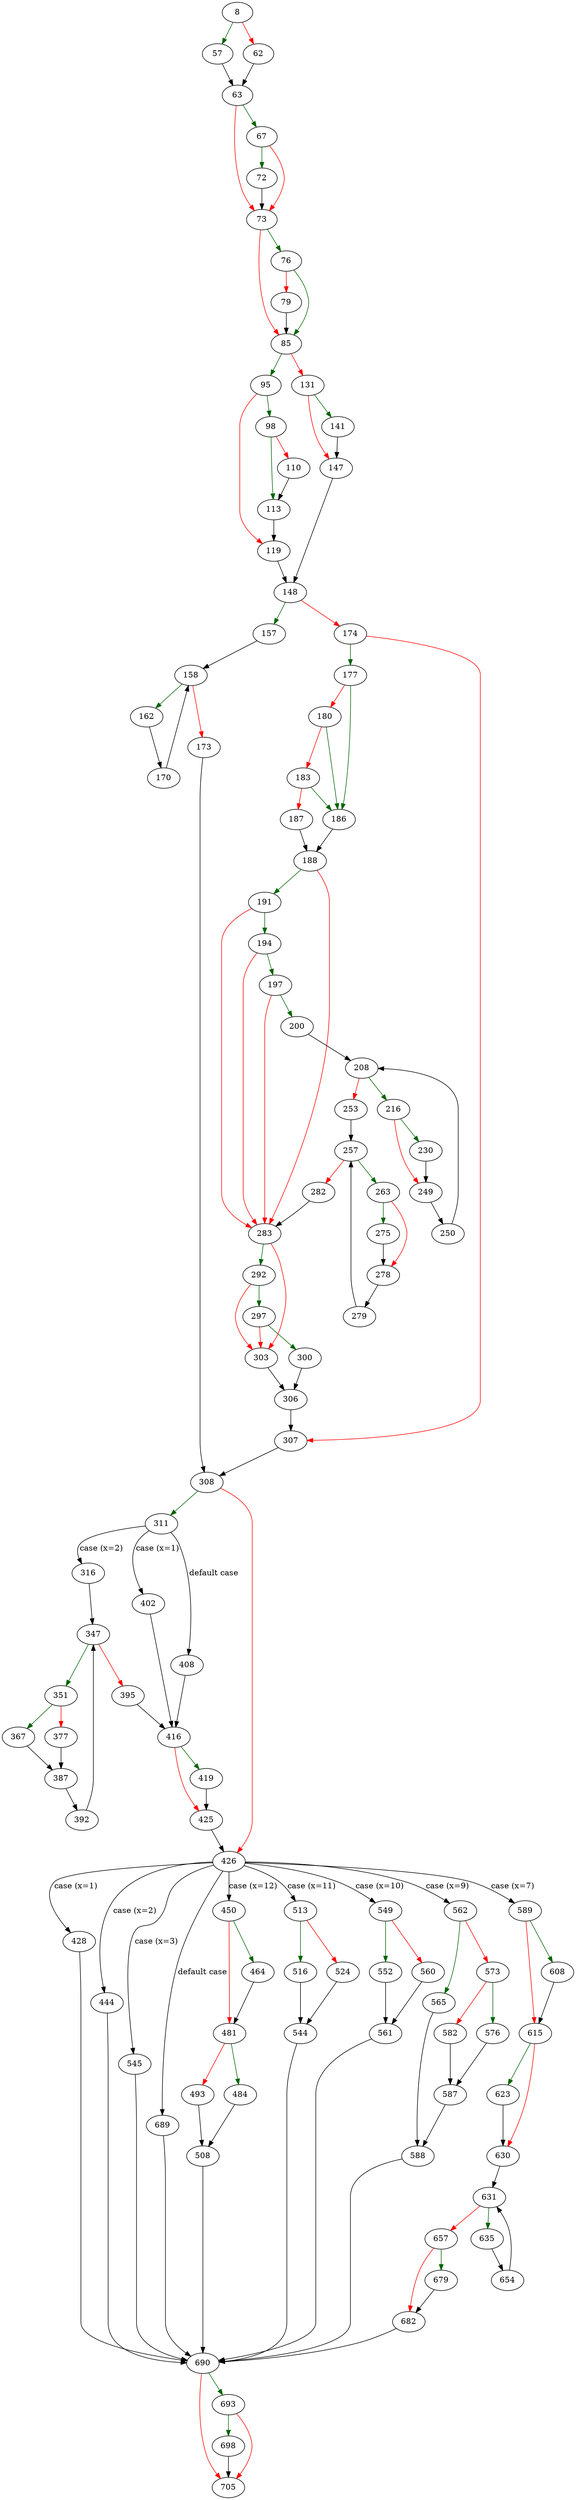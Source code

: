strict digraph "selectInnerLoop" {
	// Node definitions.
	8 [entry=true];
	57;
	62;
	63;
	67;
	73;
	72;
	76;
	85;
	79;
	95;
	131;
	98;
	119;
	113;
	110;
	148;
	141;
	147;
	157;
	174;
	158;
	162;
	173;
	170;
	308;
	177;
	307;
	186;
	180;
	183;
	187;
	188;
	191;
	283;
	194;
	197;
	200;
	208;
	216;
	253;
	230;
	249;
	250;
	257;
	263;
	282;
	275;
	278;
	279;
	292;
	303;
	297;
	300;
	306;
	311;
	426;
	316;
	402;
	408;
	347;
	351;
	395;
	367;
	377;
	387;
	392;
	416;
	419;
	425;
	428;
	444;
	450;
	513;
	545;
	549;
	562;
	589;
	689;
	690;
	464;
	481;
	484;
	493;
	508;
	516;
	524;
	544;
	552;
	560;
	561;
	565;
	573;
	588;
	576;
	582;
	587;
	608;
	615;
	623;
	630;
	631;
	635;
	657;
	654;
	679;
	682;
	693;
	705;
	698;

	// Edge definitions.
	8 -> 57 [
		color=darkgreen
		cond=true
	];
	8 -> 62 [
		color=red
		cond=false
	];
	57 -> 63;
	62 -> 63;
	63 -> 67 [
		color=darkgreen
		cond=true
	];
	63 -> 73 [
		color=red
		cond=false
	];
	67 -> 73 [
		color=red
		cond=false
	];
	67 -> 72 [
		color=darkgreen
		cond=true
	];
	73 -> 76 [
		color=darkgreen
		cond=true
	];
	73 -> 85 [
		color=red
		cond=false
	];
	72 -> 73;
	76 -> 85 [
		color=darkgreen
		cond=true
	];
	76 -> 79 [
		color=red
		cond=false
	];
	85 -> 95 [
		color=darkgreen
		cond=true
	];
	85 -> 131 [
		color=red
		cond=false
	];
	79 -> 85;
	95 -> 98 [
		color=darkgreen
		cond=true
	];
	95 -> 119 [
		color=red
		cond=false
	];
	131 -> 141 [
		color=darkgreen
		cond=true
	];
	131 -> 147 [
		color=red
		cond=false
	];
	98 -> 113 [
		color=darkgreen
		cond=true
	];
	98 -> 110 [
		color=red
		cond=false
	];
	119 -> 148;
	113 -> 119;
	110 -> 113;
	148 -> 157 [
		color=darkgreen
		cond=true
	];
	148 -> 174 [
		color=red
		cond=false
	];
	141 -> 147;
	147 -> 148;
	157 -> 158;
	174 -> 177 [
		color=darkgreen
		cond=true
	];
	174 -> 307 [
		color=red
		cond=false
	];
	158 -> 162 [
		color=darkgreen
		cond=true
	];
	158 -> 173 [
		color=red
		cond=false
	];
	162 -> 170;
	173 -> 308;
	170 -> 158;
	308 -> 311 [
		color=darkgreen
		cond=true
	];
	308 -> 426 [
		color=red
		cond=false
	];
	177 -> 186 [
		color=darkgreen
		cond=true
	];
	177 -> 180 [
		color=red
		cond=false
	];
	307 -> 308;
	186 -> 188;
	180 -> 186 [
		color=darkgreen
		cond=true
	];
	180 -> 183 [
		color=red
		cond=false
	];
	183 -> 186 [
		color=darkgreen
		cond=true
	];
	183 -> 187 [
		color=red
		cond=false
	];
	187 -> 188;
	188 -> 191 [
		color=darkgreen
		cond=true
	];
	188 -> 283 [
		color=red
		cond=false
	];
	191 -> 283 [
		color=red
		cond=false
	];
	191 -> 194 [
		color=darkgreen
		cond=true
	];
	283 -> 292 [
		color=darkgreen
		cond=true
	];
	283 -> 303 [
		color=red
		cond=false
	];
	194 -> 283 [
		color=red
		cond=false
	];
	194 -> 197 [
		color=darkgreen
		cond=true
	];
	197 -> 283 [
		color=red
		cond=false
	];
	197 -> 200 [
		color=darkgreen
		cond=true
	];
	200 -> 208;
	208 -> 216 [
		color=darkgreen
		cond=true
	];
	208 -> 253 [
		color=red
		cond=false
	];
	216 -> 230 [
		color=darkgreen
		cond=true
	];
	216 -> 249 [
		color=red
		cond=false
	];
	253 -> 257;
	230 -> 249;
	249 -> 250;
	250 -> 208;
	257 -> 263 [
		color=darkgreen
		cond=true
	];
	257 -> 282 [
		color=red
		cond=false
	];
	263 -> 275 [
		color=darkgreen
		cond=true
	];
	263 -> 278 [
		color=red
		cond=false
	];
	282 -> 283;
	275 -> 278;
	278 -> 279;
	279 -> 257;
	292 -> 303 [
		color=red
		cond=false
	];
	292 -> 297 [
		color=darkgreen
		cond=true
	];
	303 -> 306;
	297 -> 303 [
		color=red
		cond=false
	];
	297 -> 300 [
		color=darkgreen
		cond=true
	];
	300 -> 306;
	306 -> 307;
	311 -> 316 [
		cond="case (x=2)"
		label="case (x=2)"
	];
	311 -> 402 [
		cond="case (x=1)"
		label="case (x=1)"
	];
	311 -> 408 [
		cond="default case"
		label="default case"
	];
	426 -> 428 [
		cond="case (x=1)"
		label="case (x=1)"
	];
	426 -> 444 [
		cond="case (x=2)"
		label="case (x=2)"
	];
	426 -> 450 [
		cond="case (x=12)"
		label="case (x=12)"
	];
	426 -> 513 [
		cond="case (x=11)"
		label="case (x=11)"
	];
	426 -> 545 [
		cond="case (x=3)"
		label="case (x=3)"
	];
	426 -> 549 [
		cond="case (x=10)"
		label="case (x=10)"
	];
	426 -> 562 [
		cond="case (x=9)"
		label="case (x=9)"
	];
	426 -> 589 [
		cond="case (x=7)"
		label="case (x=7)"
	];
	426 -> 689 [
		cond="default case"
		label="default case"
	];
	316 -> 347;
	402 -> 416;
	408 -> 416;
	347 -> 351 [
		color=darkgreen
		cond=true
	];
	347 -> 395 [
		color=red
		cond=false
	];
	351 -> 367 [
		color=darkgreen
		cond=true
	];
	351 -> 377 [
		color=red
		cond=false
	];
	395 -> 416;
	367 -> 387;
	377 -> 387;
	387 -> 392;
	392 -> 347;
	416 -> 419 [
		color=darkgreen
		cond=true
	];
	416 -> 425 [
		color=red
		cond=false
	];
	419 -> 425;
	425 -> 426;
	428 -> 690;
	444 -> 690;
	450 -> 464 [
		color=darkgreen
		cond=true
	];
	450 -> 481 [
		color=red
		cond=false
	];
	513 -> 516 [
		color=darkgreen
		cond=true
	];
	513 -> 524 [
		color=red
		cond=false
	];
	545 -> 690;
	549 -> 552 [
		color=darkgreen
		cond=true
	];
	549 -> 560 [
		color=red
		cond=false
	];
	562 -> 565 [
		color=darkgreen
		cond=true
	];
	562 -> 573 [
		color=red
		cond=false
	];
	589 -> 608 [
		color=darkgreen
		cond=true
	];
	589 -> 615 [
		color=red
		cond=false
	];
	689 -> 690;
	690 -> 693 [
		color=darkgreen
		cond=true
	];
	690 -> 705 [
		color=red
		cond=false
	];
	464 -> 481;
	481 -> 484 [
		color=darkgreen
		cond=true
	];
	481 -> 493 [
		color=red
		cond=false
	];
	484 -> 508;
	493 -> 508;
	508 -> 690;
	516 -> 544;
	524 -> 544;
	544 -> 690;
	552 -> 561;
	560 -> 561;
	561 -> 690;
	565 -> 588;
	573 -> 576 [
		color=darkgreen
		cond=true
	];
	573 -> 582 [
		color=red
		cond=false
	];
	588 -> 690;
	576 -> 587;
	582 -> 587;
	587 -> 588;
	608 -> 615;
	615 -> 623 [
		color=darkgreen
		cond=true
	];
	615 -> 630 [
		color=red
		cond=false
	];
	623 -> 630;
	630 -> 631;
	631 -> 635 [
		color=darkgreen
		cond=true
	];
	631 -> 657 [
		color=red
		cond=false
	];
	635 -> 654;
	657 -> 679 [
		color=darkgreen
		cond=true
	];
	657 -> 682 [
		color=red
		cond=false
	];
	654 -> 631;
	679 -> 682;
	682 -> 690;
	693 -> 705 [
		color=red
		cond=false
	];
	693 -> 698 [
		color=darkgreen
		cond=true
	];
	698 -> 705;
}